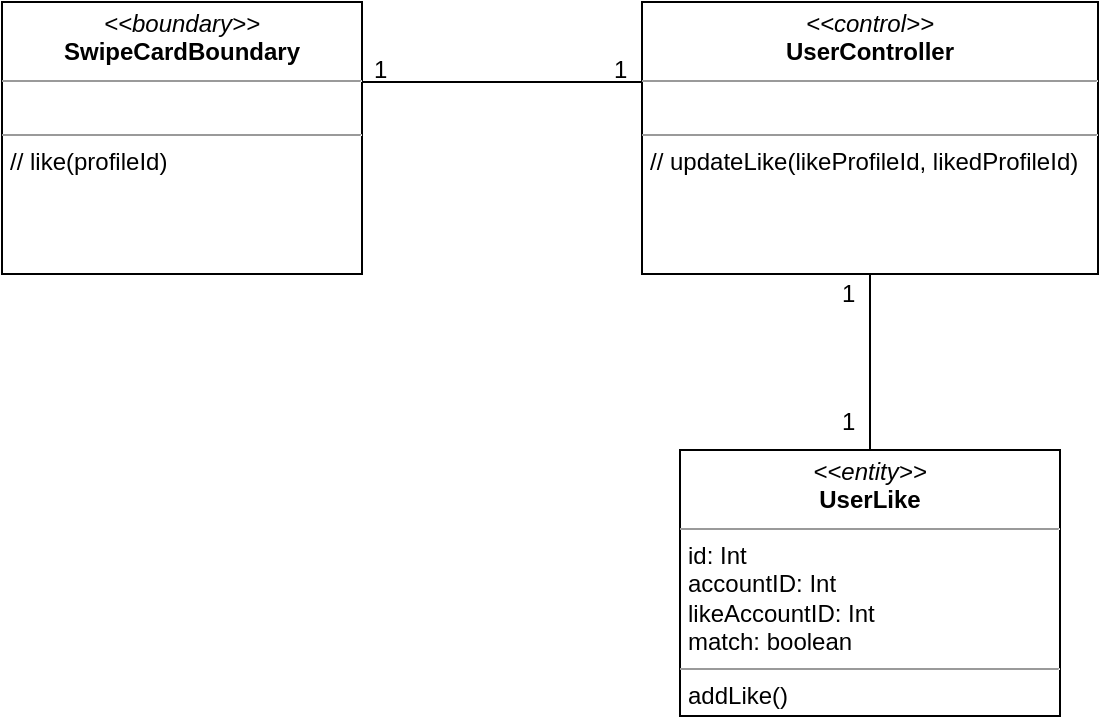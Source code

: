 <mxfile version="12.2.7" type="google" pages="1"><diagram id="Db0heriJizXVxYSlbRK0" name="Page-1"><mxGraphModel dx="972" dy="534" grid="1" gridSize="10" guides="1" tooltips="1" connect="1" arrows="1" fold="1" page="1" pageScale="1" pageWidth="850" pageHeight="1100" math="0" shadow="0"><root><mxCell id="0"/><mxCell id="1" parent="0"/><mxCell id="FwOKieLSXs81stosAyyu-1" value="&lt;p style=&quot;margin: 0px ; margin-top: 4px ; text-align: center&quot;&gt;&lt;i&gt;&amp;lt;&amp;lt;boundary&amp;gt;&amp;gt;&lt;/i&gt;&lt;br&gt;&lt;b&gt;SwipeCardBoundary&lt;/b&gt;&lt;/p&gt;&lt;hr size=&quot;1&quot;&gt;&lt;p style=&quot;margin: 0px ; margin-left: 4px&quot;&gt;&lt;font style=&quot;font-size: 6px&quot;&gt;&lt;br&gt;&lt;/font&gt;&lt;/p&gt;&lt;hr size=&quot;1&quot;&gt;&lt;p style=&quot;margin: 0px ; margin-left: 4px&quot;&gt;// like(profileId)&lt;/p&gt;" style="verticalAlign=top;align=left;overflow=fill;fontSize=12;fontFamily=Helvetica;html=1;fillColor=#ffffff;" parent="1" vertex="1"><mxGeometry x="32" y="32" width="180" height="136" as="geometry"/></mxCell><mxCell id="FwOKieLSXs81stosAyyu-2" value="&lt;p style=&quot;margin: 0px ; margin-top: 4px ; text-align: center&quot;&gt;&lt;i&gt;&amp;lt;&amp;lt;control&amp;gt;&amp;gt;&lt;/i&gt;&lt;br&gt;&lt;b&gt;UserController&lt;/b&gt;&lt;/p&gt;&lt;hr size=&quot;1&quot;&gt;&lt;p style=&quot;margin: 0px ; margin-left: 4px&quot;&gt;&lt;font style=&quot;font-size: 6px&quot;&gt;&lt;br&gt;&lt;/font&gt;&lt;/p&gt;&lt;hr size=&quot;1&quot;&gt;&lt;p style=&quot;margin: 0px ; margin-left: 4px&quot;&gt;// updateLike(likeProfileId, likedProfileId)&lt;/p&gt;" style="verticalAlign=top;align=left;overflow=fill;fontSize=12;fontFamily=Helvetica;html=1;fillColor=#ffffff;" parent="1" vertex="1"><mxGeometry x="352" y="32" width="228" height="136" as="geometry"/></mxCell><mxCell id="FwOKieLSXs81stosAyyu-3" value="" style="endArrow=none;endFill=0;endSize=12;html=1;strokeWidth=1;" parent="1" edge="1"><mxGeometry width="160" relative="1" as="geometry"><mxPoint x="212" y="72" as="sourcePoint"/><mxPoint x="352" y="72" as="targetPoint"/></mxGeometry></mxCell><mxCell id="FwOKieLSXs81stosAyyu-4" value="" style="endArrow=none;endFill=0;endSize=12;html=1;strokeWidth=1;exitX=0.5;exitY=1;exitDx=0;exitDy=0;" parent="1" source="FwOKieLSXs81stosAyyu-2" target="FwOKieLSXs81stosAyyu-10" edge="1"><mxGeometry width="160" relative="1" as="geometry"><mxPoint x="352" y="208" as="sourcePoint"/><mxPoint x="442" y="256" as="targetPoint"/></mxGeometry></mxCell><mxCell id="FwOKieLSXs81stosAyyu-5" value="1" style="text;html=1;resizable=0;points=[];autosize=1;align=left;verticalAlign=top;spacingTop=-4;" parent="1" vertex="1"><mxGeometry x="216" y="56" width="16" height="24" as="geometry"/></mxCell><mxCell id="FwOKieLSXs81stosAyyu-6" value="1" style="text;html=1;resizable=0;points=[];autosize=1;align=left;verticalAlign=top;spacingTop=-4;" parent="1" vertex="1"><mxGeometry x="336" y="56" width="16" height="24" as="geometry"/></mxCell><mxCell id="FwOKieLSXs81stosAyyu-7" value="1" style="text;html=1;resizable=0;points=[];autosize=1;align=left;verticalAlign=top;spacingTop=-4;" parent="1" vertex="1"><mxGeometry x="450" y="168" width="16" height="24" as="geometry"/></mxCell><mxCell id="FwOKieLSXs81stosAyyu-8" value="1" style="text;html=1;resizable=0;points=[];autosize=1;align=left;verticalAlign=top;spacingTop=-4;" parent="1" vertex="1"><mxGeometry x="450" y="232" width="16" height="24" as="geometry"/></mxCell><mxCell id="FwOKieLSXs81stosAyyu-10" value="&lt;p style=&quot;margin: 0px ; margin-top: 4px ; text-align: center&quot;&gt;&lt;i&gt;&amp;lt;&amp;lt;entity&amp;gt;&amp;gt;&lt;/i&gt;&lt;br&gt;&lt;b&gt;UserLike&lt;/b&gt;&lt;/p&gt;&lt;hr size=&quot;1&quot;&gt;&lt;p style=&quot;margin: 0px 0px 0px 4px&quot;&gt;id: Int&lt;/p&gt;&lt;p style=&quot;margin: 0px 0px 0px 4px&quot;&gt;accountID: Int&lt;/p&gt;&lt;p style=&quot;margin: 0px 0px 0px 4px&quot;&gt;likeAccountID: Int&lt;/p&gt;&lt;p style=&quot;margin: 0px 0px 0px 4px&quot;&gt;match: boolean&lt;/p&gt;&lt;hr size=&quot;1&quot;&gt;&lt;p style=&quot;margin: 0px ; margin-left: 4px&quot;&gt;addLike()&lt;/p&gt;" style="verticalAlign=top;align=left;overflow=fill;fontSize=12;fontFamily=Helvetica;html=1;" parent="1" vertex="1"><mxGeometry x="371" y="256" width="190" height="133" as="geometry"/></mxCell></root></mxGraphModel></diagram></mxfile>